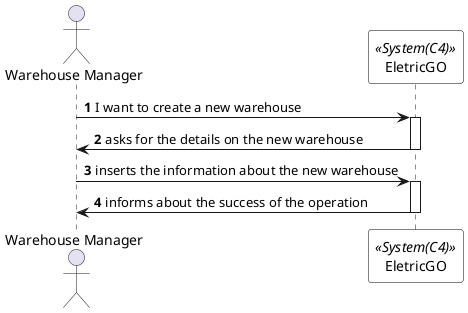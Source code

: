 @startuml createWarehouseSSD
autonumber

skinparam sequence {
ParticipantBorderColor black
ParticipantBackgroundColor white
}

actor "Warehouse Manager" as admin
participant EletricGO as system <<System(C4)>>


admin -> system: I want to create a new warehouse
activate system

system -> admin: asks for the details on the new warehouse
deactivate system

admin -> system: inserts the information about the new warehouse
activate system

system -> admin: informs about the success of the operation
deactivate system

deactivate system
deactivate admin

@enduml